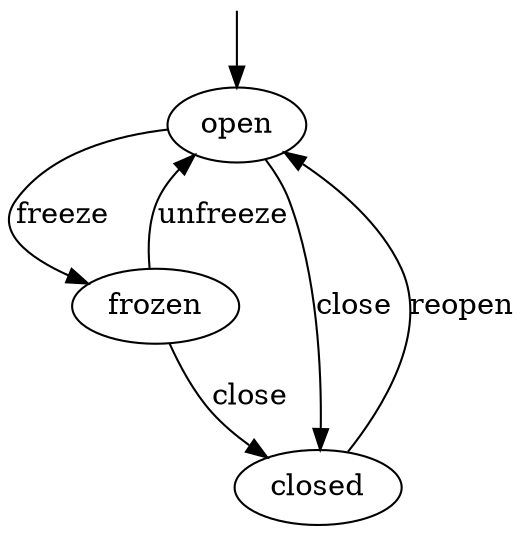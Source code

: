 digraph G {
  start [label="", fixedsize="false", width=0, height=0, shape=none];
  start -> open;

  open -> frozen [label="freeze"];
  open -> closed [label="close"];

  frozen -> open [label="unfreeze"];
  frozen -> closed [label="close"];

  closed -> open [label="reopen"];
}
